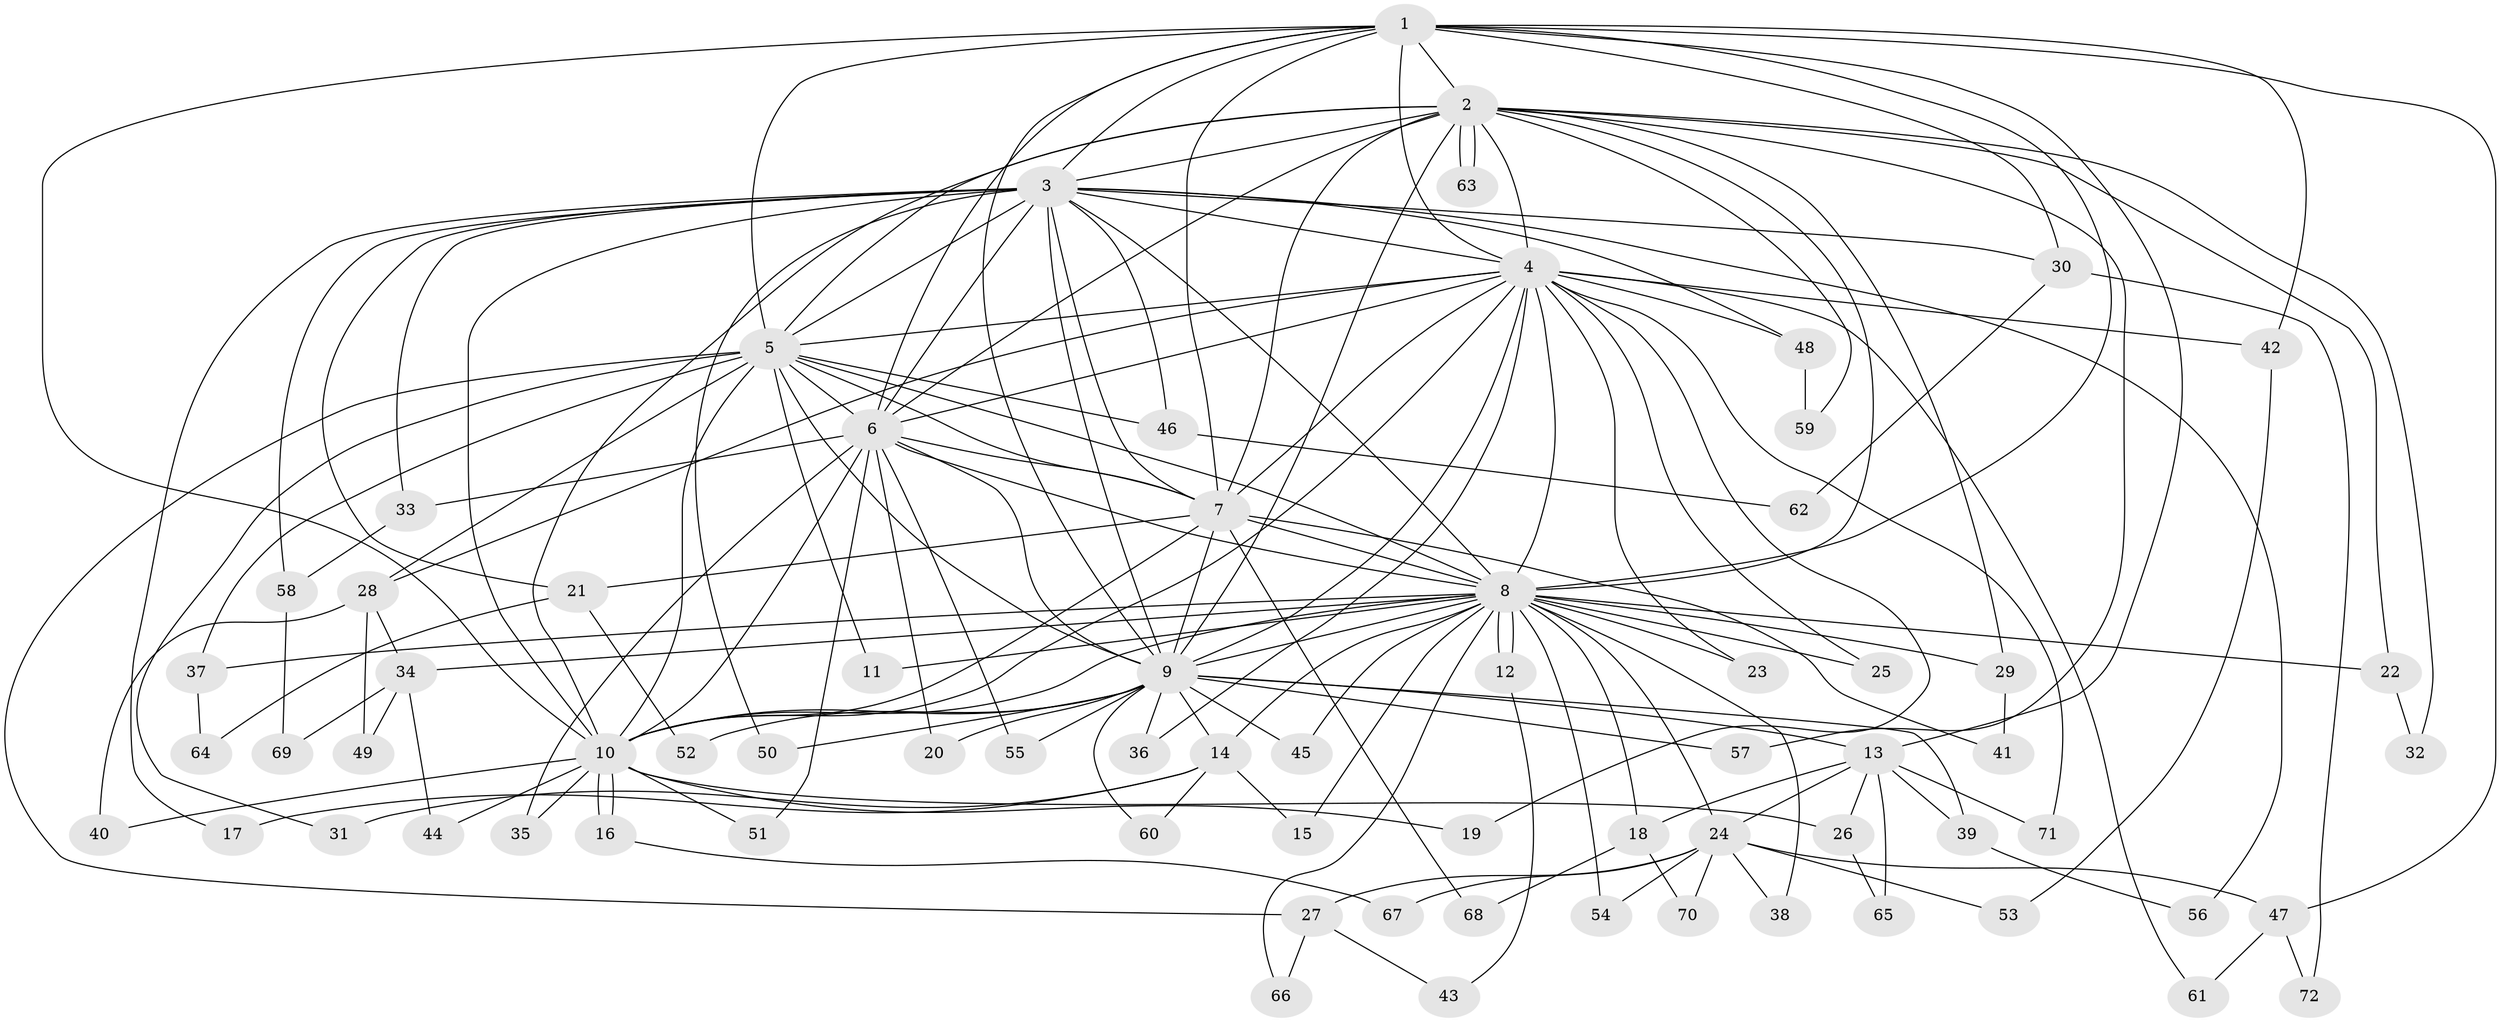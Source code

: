 // Generated by graph-tools (version 1.1) at 2025/13/03/09/25 04:13:49]
// undirected, 72 vertices, 169 edges
graph export_dot {
graph [start="1"]
  node [color=gray90,style=filled];
  1;
  2;
  3;
  4;
  5;
  6;
  7;
  8;
  9;
  10;
  11;
  12;
  13;
  14;
  15;
  16;
  17;
  18;
  19;
  20;
  21;
  22;
  23;
  24;
  25;
  26;
  27;
  28;
  29;
  30;
  31;
  32;
  33;
  34;
  35;
  36;
  37;
  38;
  39;
  40;
  41;
  42;
  43;
  44;
  45;
  46;
  47;
  48;
  49;
  50;
  51;
  52;
  53;
  54;
  55;
  56;
  57;
  58;
  59;
  60;
  61;
  62;
  63;
  64;
  65;
  66;
  67;
  68;
  69;
  70;
  71;
  72;
  1 -- 2;
  1 -- 3;
  1 -- 4;
  1 -- 5;
  1 -- 6;
  1 -- 7;
  1 -- 8;
  1 -- 9;
  1 -- 10;
  1 -- 13;
  1 -- 30;
  1 -- 42;
  1 -- 47;
  2 -- 3;
  2 -- 4;
  2 -- 5;
  2 -- 6;
  2 -- 7;
  2 -- 8;
  2 -- 9;
  2 -- 10;
  2 -- 22;
  2 -- 29;
  2 -- 32;
  2 -- 57;
  2 -- 59;
  2 -- 63;
  2 -- 63;
  3 -- 4;
  3 -- 5;
  3 -- 6;
  3 -- 7;
  3 -- 8;
  3 -- 9;
  3 -- 10;
  3 -- 17;
  3 -- 21;
  3 -- 30;
  3 -- 33;
  3 -- 46;
  3 -- 48;
  3 -- 50;
  3 -- 56;
  3 -- 58;
  4 -- 5;
  4 -- 6;
  4 -- 7;
  4 -- 8;
  4 -- 9;
  4 -- 10;
  4 -- 19;
  4 -- 23;
  4 -- 25;
  4 -- 28;
  4 -- 36;
  4 -- 42;
  4 -- 48;
  4 -- 61;
  4 -- 71;
  5 -- 6;
  5 -- 7;
  5 -- 8;
  5 -- 9;
  5 -- 10;
  5 -- 11;
  5 -- 27;
  5 -- 28;
  5 -- 31;
  5 -- 37;
  5 -- 46;
  6 -- 7;
  6 -- 8;
  6 -- 9;
  6 -- 10;
  6 -- 20;
  6 -- 33;
  6 -- 35;
  6 -- 51;
  6 -- 55;
  7 -- 8;
  7 -- 9;
  7 -- 10;
  7 -- 21;
  7 -- 41;
  7 -- 68;
  8 -- 9;
  8 -- 10;
  8 -- 11;
  8 -- 12;
  8 -- 12;
  8 -- 14;
  8 -- 15;
  8 -- 18;
  8 -- 22;
  8 -- 23;
  8 -- 24;
  8 -- 25;
  8 -- 29;
  8 -- 34;
  8 -- 37;
  8 -- 38;
  8 -- 45;
  8 -- 54;
  8 -- 66;
  9 -- 10;
  9 -- 13;
  9 -- 14;
  9 -- 20;
  9 -- 36;
  9 -- 39;
  9 -- 45;
  9 -- 50;
  9 -- 52;
  9 -- 55;
  9 -- 57;
  9 -- 60;
  10 -- 16;
  10 -- 16;
  10 -- 19;
  10 -- 26;
  10 -- 35;
  10 -- 40;
  10 -- 44;
  10 -- 51;
  12 -- 43;
  13 -- 18;
  13 -- 24;
  13 -- 26;
  13 -- 39;
  13 -- 65;
  13 -- 71;
  14 -- 15;
  14 -- 17;
  14 -- 31;
  14 -- 60;
  16 -- 67;
  18 -- 68;
  18 -- 70;
  21 -- 52;
  21 -- 64;
  22 -- 32;
  24 -- 27;
  24 -- 38;
  24 -- 47;
  24 -- 53;
  24 -- 54;
  24 -- 67;
  24 -- 70;
  26 -- 65;
  27 -- 43;
  27 -- 66;
  28 -- 34;
  28 -- 40;
  28 -- 49;
  29 -- 41;
  30 -- 62;
  30 -- 72;
  33 -- 58;
  34 -- 44;
  34 -- 49;
  34 -- 69;
  37 -- 64;
  39 -- 56;
  42 -- 53;
  46 -- 62;
  47 -- 61;
  47 -- 72;
  48 -- 59;
  58 -- 69;
}
